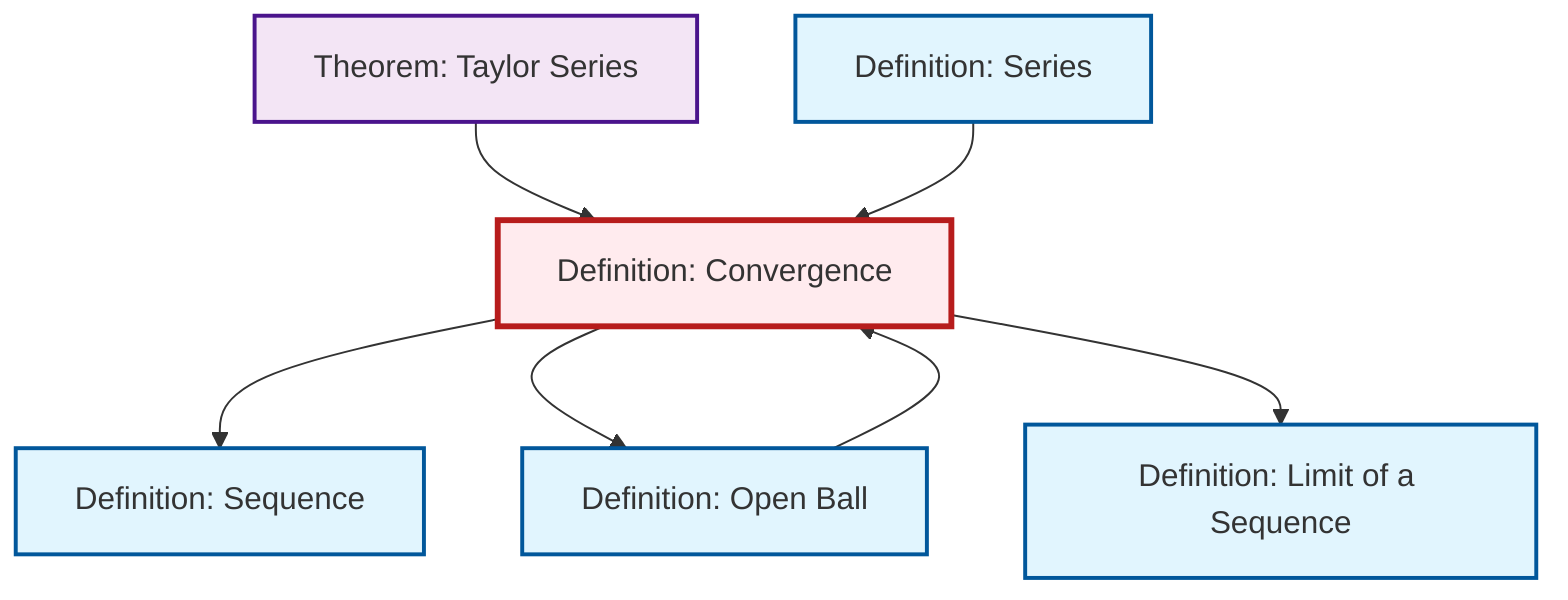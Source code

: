 graph TD
    classDef definition fill:#e1f5fe,stroke:#01579b,stroke-width:2px
    classDef theorem fill:#f3e5f5,stroke:#4a148c,stroke-width:2px
    classDef axiom fill:#fff3e0,stroke:#e65100,stroke-width:2px
    classDef example fill:#e8f5e9,stroke:#1b5e20,stroke-width:2px
    classDef current fill:#ffebee,stroke:#b71c1c,stroke-width:3px
    def-limit["Definition: Limit of a Sequence"]:::definition
    thm-taylor-series["Theorem: Taylor Series"]:::theorem
    def-convergence["Definition: Convergence"]:::definition
    def-series["Definition: Series"]:::definition
    def-sequence["Definition: Sequence"]:::definition
    def-open-ball["Definition: Open Ball"]:::definition
    thm-taylor-series --> def-convergence
    def-open-ball --> def-convergence
    def-convergence --> def-sequence
    def-series --> def-convergence
    def-convergence --> def-open-ball
    def-convergence --> def-limit
    class def-convergence current